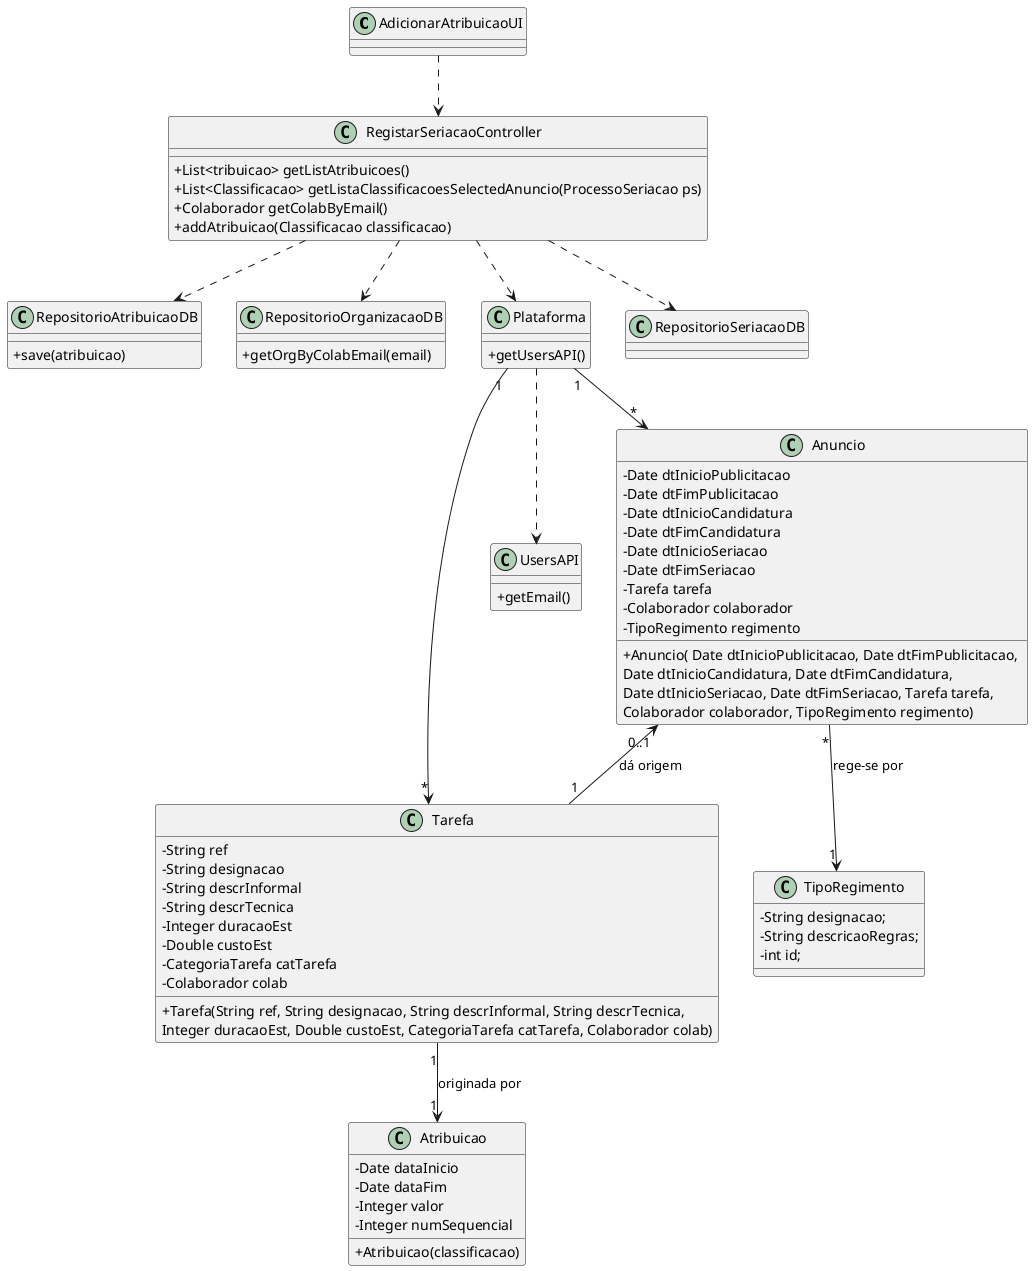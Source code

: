 @startuml
skinparam classAttributeIconSize 0

class AdicionarAtribuicaoUI {

}

class RegistarSeriacaoController {
  +List<tribuicao> getListAtribuicoes()
  +List<Classificacao> getListaClassificacoesSelectedAnuncio(ProcessoSeriacao ps)
  +Colaborador getColabByEmail()
  +addAtribuicao(Classificacao classificacao)
}

class Tarefa {
  -String ref
  -String designacao
  -String descrInformal
  -String descrTecnica
  -Integer duracaoEst
  -Double custoEst
  -CategoriaTarefa catTarefa
  -Colaborador colab
  +Tarefa(String ref, String designacao, String descrInformal, String descrTecnica,
            Integer duracaoEst, Double custoEst, CategoriaTarefa catTarefa, Colaborador colab)
  
}

class RepositorioAtribuicaoDB {
  +save(atribuicao)
}

class RepositorioOrganizacaoDB {
  +getOrgByColabEmail(email)
}

class Plataforma {
  +getUsersAPI()
}

class UsersAPI {
  +getEmail()
}

class TipoRegimento {
  -String designacao;
  -String descricaoRegras;
  -int id;
}

class Atribuicao {
    -Date dataInicio
    -Date dataFim
    -Integer valor
    -Integer numSequencial
    +Atribuicao(classificacao)
}

class Anuncio {
  -Date dtInicioPublicitacao
  -Date dtFimPublicitacao
  -Date dtInicioCandidatura
  -Date dtFimCandidatura
  -Date dtInicioSeriacao
  -Date dtFimSeriacao
  -Tarefa tarefa
  -Colaborador colaborador
  -TipoRegimento regimento
  +Anuncio( Date dtInicioPublicitacao, Date dtFimPublicitacao, \nDate dtInicioCandidatura, Date dtFimCandidatura,
            Date dtInicioSeriacao, Date dtFimSeriacao, Tarefa tarefa, \nColaborador colaborador, TipoRegimento regimento)
  }


AdicionarAtribuicaoUI ..> RegistarSeriacaoController
RegistarSeriacaoController ..> RepositorioAtribuicaoDB
RegistarSeriacaoController ..> RepositorioOrganizacaoDB
RegistarSeriacaoController ..> RepositorioSeriacaoDB
RegistarSeriacaoController ..> Plataforma
Plataforma ..> UsersAPI
Plataforma "1" --> "*" Tarefa
Plataforma "1" --> "*" Anuncio
Anuncio "0..1" <-- "1" Tarefa: dá origem
Anuncio "*" --> "1" TipoRegimento: rege-se por
Tarefa "1" --> "1" Atribuicao: originada por

@enduml